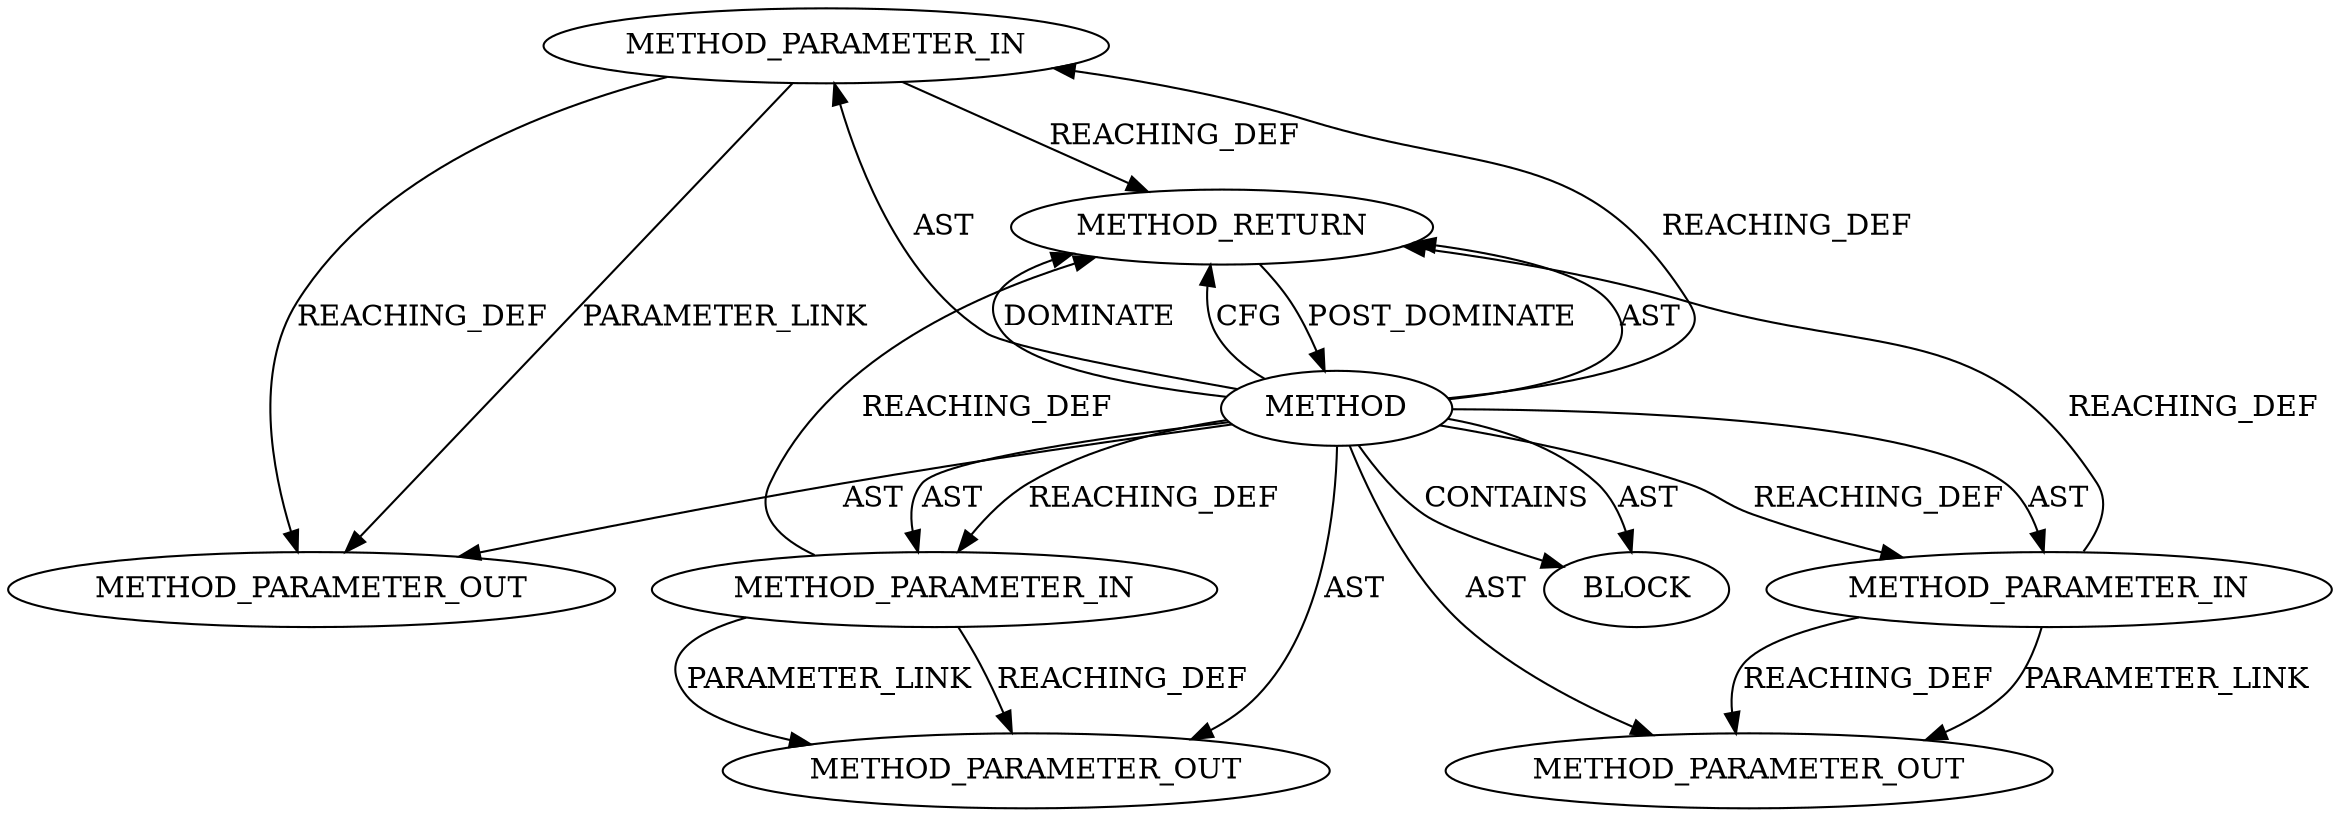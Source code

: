 digraph {
  22115 [label=METHOD_PARAMETER_OUT ORDER=2 CODE="p2" IS_VARIADIC=false TYPE_FULL_NAME="ANY" EVALUATION_STRATEGY="BY_VALUE" INDEX=2 NAME="p2"]
  20268 [label=METHOD_PARAMETER_IN ORDER=2 CODE="p2" IS_VARIADIC=false TYPE_FULL_NAME="ANY" EVALUATION_STRATEGY="BY_VALUE" INDEX=2 NAME="p2"]
  20270 [label=BLOCK ORDER=1 ARGUMENT_INDEX=1 CODE="<empty>" TYPE_FULL_NAME="ANY"]
  20267 [label=METHOD_PARAMETER_IN ORDER=1 CODE="p1" IS_VARIADIC=false TYPE_FULL_NAME="ANY" EVALUATION_STRATEGY="BY_VALUE" INDEX=1 NAME="p1"]
  20266 [label=METHOD AST_PARENT_TYPE="NAMESPACE_BLOCK" AST_PARENT_FULL_NAME="<global>" ORDER=0 CODE="<empty>" FULL_NAME="crypto_alloc_aead" IS_EXTERNAL=true FILENAME="<empty>" SIGNATURE="" NAME="crypto_alloc_aead"]
  20271 [label=METHOD_RETURN ORDER=2 CODE="RET" TYPE_FULL_NAME="ANY" EVALUATION_STRATEGY="BY_VALUE"]
  20269 [label=METHOD_PARAMETER_IN ORDER=3 CODE="p3" IS_VARIADIC=false TYPE_FULL_NAME="ANY" EVALUATION_STRATEGY="BY_VALUE" INDEX=3 NAME="p3"]
  22116 [label=METHOD_PARAMETER_OUT ORDER=3 CODE="p3" IS_VARIADIC=false TYPE_FULL_NAME="ANY" EVALUATION_STRATEGY="BY_VALUE" INDEX=3 NAME="p3"]
  22114 [label=METHOD_PARAMETER_OUT ORDER=1 CODE="p1" IS_VARIADIC=false TYPE_FULL_NAME="ANY" EVALUATION_STRATEGY="BY_VALUE" INDEX=1 NAME="p1"]
  20266 -> 20269 [label=REACHING_DEF VARIABLE=""]
  20266 -> 22116 [label=AST ]
  20269 -> 22116 [label=PARAMETER_LINK ]
  20266 -> 20271 [label=AST ]
  20271 -> 20266 [label=POST_DOMINATE ]
  20269 -> 20271 [label=REACHING_DEF VARIABLE="p3"]
  20269 -> 22116 [label=REACHING_DEF VARIABLE="p3"]
  20266 -> 20271 [label=DOMINATE ]
  20266 -> 20267 [label=REACHING_DEF VARIABLE=""]
  20266 -> 22115 [label=AST ]
  20266 -> 20268 [label=REACHING_DEF VARIABLE=""]
  20266 -> 20270 [label=AST ]
  20266 -> 20270 [label=CONTAINS ]
  20266 -> 20271 [label=CFG ]
  20268 -> 20271 [label=REACHING_DEF VARIABLE="p2"]
  20266 -> 22114 [label=AST ]
  20266 -> 20269 [label=AST ]
  20266 -> 20268 [label=AST ]
  20267 -> 22114 [label=REACHING_DEF VARIABLE="p1"]
  20267 -> 22114 [label=PARAMETER_LINK ]
  20268 -> 22115 [label=PARAMETER_LINK ]
  20266 -> 20267 [label=AST ]
  20267 -> 20271 [label=REACHING_DEF VARIABLE="p1"]
  20268 -> 22115 [label=REACHING_DEF VARIABLE="p2"]
}
